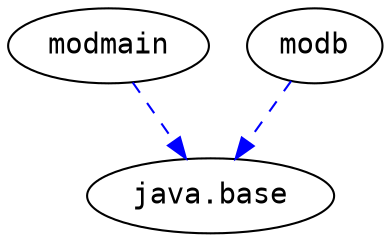 # Created by depvis.JigsawDepVisualizer on Fri Dec 30 11:16:49 CET 2016
digraph Java9_Dependency_Visualizer {
modmain[fontname="Consolas",shape="ellipse",label="modmain"];
java_base[fontname="Consolas",shape="ellipse",label="java.base"];
modb[fontname="Consolas",shape="ellipse",label="modb"];
modmain -> java_base[color="#0000ff",fontname="Consolas",fontcolor="#0000ff",style="dashed",weight="16"]
modb -> java_base[color="#0000ff",fontname="Consolas",fontcolor="#0000ff",style="dashed",weight="16"]
}

